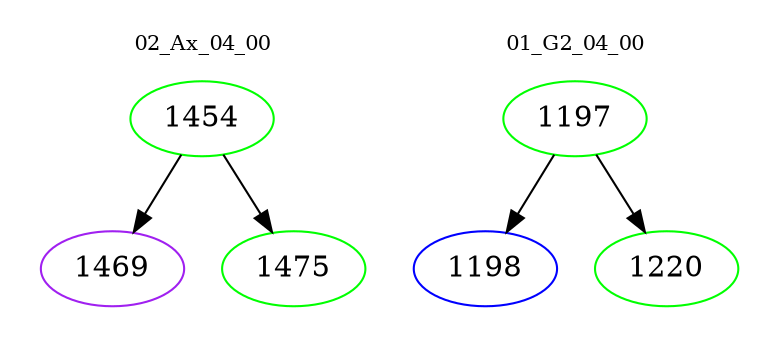 digraph{
subgraph cluster_0 {
color = white
label = "02_Ax_04_00";
fontsize=10;
T0_1454 [label="1454", color="green"]
T0_1454 -> T0_1469 [color="black"]
T0_1469 [label="1469", color="purple"]
T0_1454 -> T0_1475 [color="black"]
T0_1475 [label="1475", color="green"]
}
subgraph cluster_1 {
color = white
label = "01_G2_04_00";
fontsize=10;
T1_1197 [label="1197", color="green"]
T1_1197 -> T1_1198 [color="black"]
T1_1198 [label="1198", color="blue"]
T1_1197 -> T1_1220 [color="black"]
T1_1220 [label="1220", color="green"]
}
}
